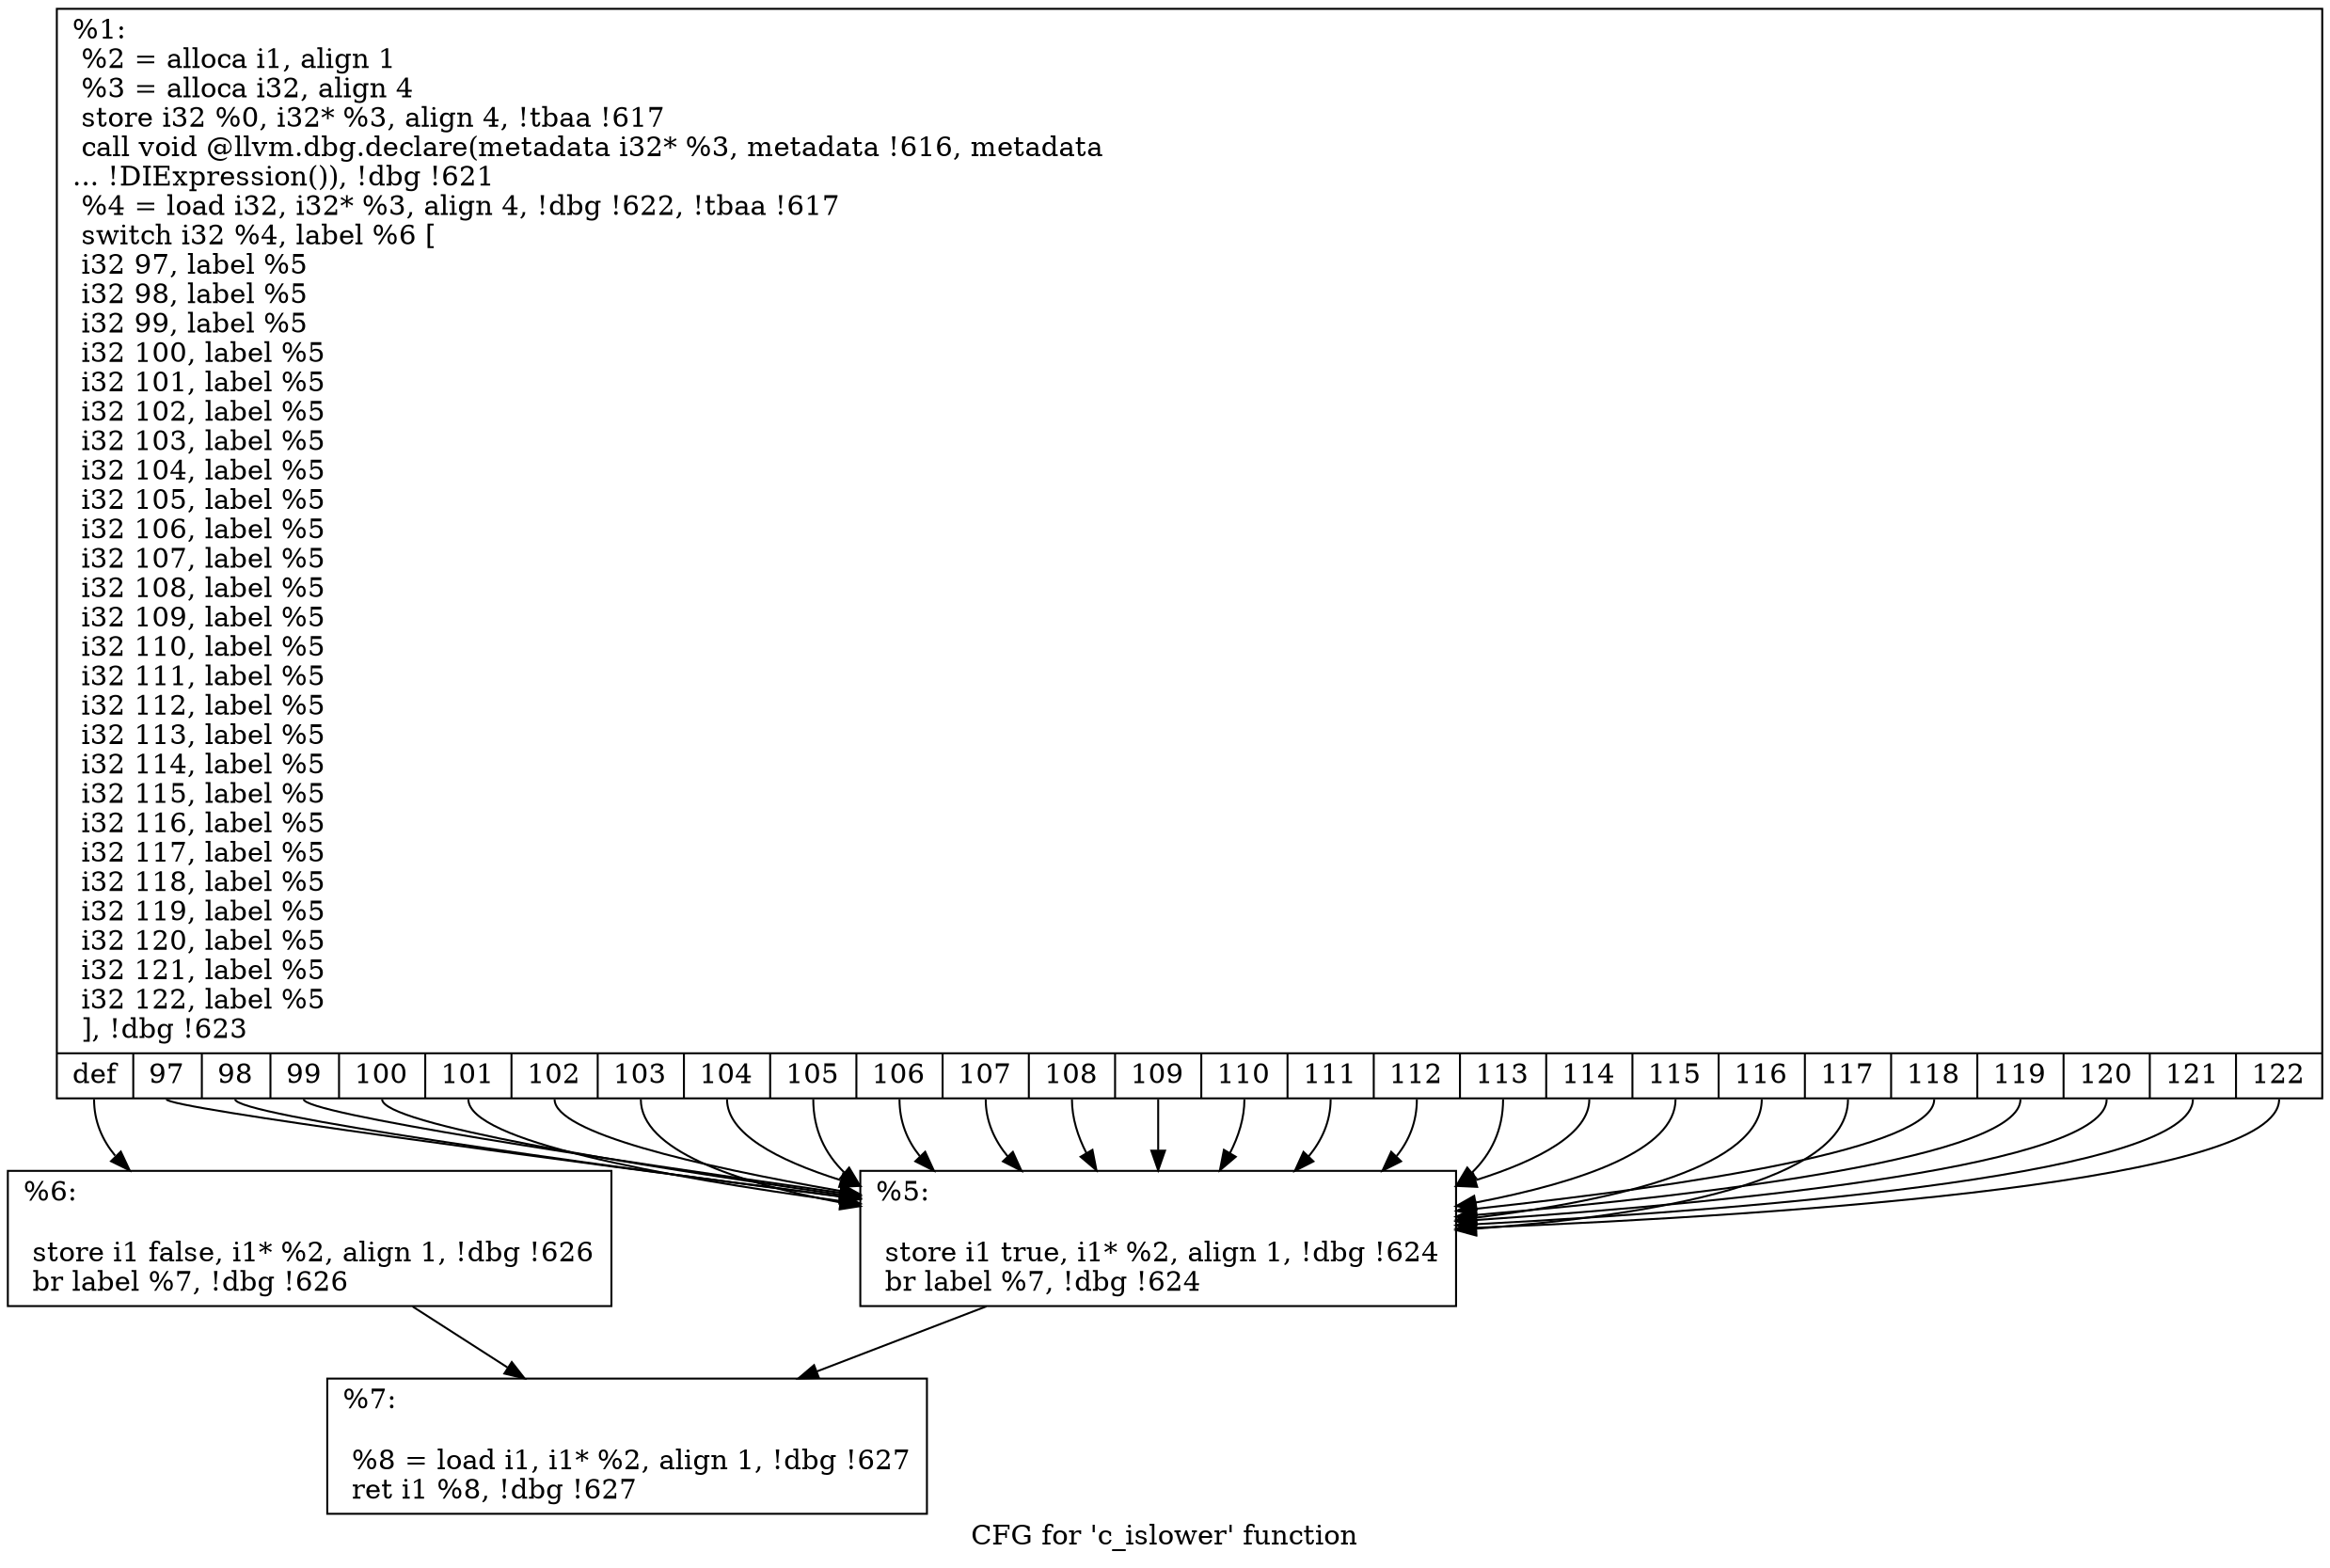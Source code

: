 digraph "CFG for 'c_islower' function" {
	label="CFG for 'c_islower' function";

	Node0x14f2e20 [shape=record,label="{%1:\l  %2 = alloca i1, align 1\l  %3 = alloca i32, align 4\l  store i32 %0, i32* %3, align 4, !tbaa !617\l  call void @llvm.dbg.declare(metadata i32* %3, metadata !616, metadata\l... !DIExpression()), !dbg !621\l  %4 = load i32, i32* %3, align 4, !dbg !622, !tbaa !617\l  switch i32 %4, label %6 [\l    i32 97, label %5\l    i32 98, label %5\l    i32 99, label %5\l    i32 100, label %5\l    i32 101, label %5\l    i32 102, label %5\l    i32 103, label %5\l    i32 104, label %5\l    i32 105, label %5\l    i32 106, label %5\l    i32 107, label %5\l    i32 108, label %5\l    i32 109, label %5\l    i32 110, label %5\l    i32 111, label %5\l    i32 112, label %5\l    i32 113, label %5\l    i32 114, label %5\l    i32 115, label %5\l    i32 116, label %5\l    i32 117, label %5\l    i32 118, label %5\l    i32 119, label %5\l    i32 120, label %5\l    i32 121, label %5\l    i32 122, label %5\l  ], !dbg !623\l|{<s0>def|<s1>97|<s2>98|<s3>99|<s4>100|<s5>101|<s6>102|<s7>103|<s8>104|<s9>105|<s10>106|<s11>107|<s12>108|<s13>109|<s14>110|<s15>111|<s16>112|<s17>113|<s18>114|<s19>115|<s20>116|<s21>117|<s22>118|<s23>119|<s24>120|<s25>121|<s26>122}}"];
	Node0x14f2e20:s0 -> Node0x14f1160;
	Node0x14f2e20:s1 -> Node0x14f1110;
	Node0x14f2e20:s2 -> Node0x14f1110;
	Node0x14f2e20:s3 -> Node0x14f1110;
	Node0x14f2e20:s4 -> Node0x14f1110;
	Node0x14f2e20:s5 -> Node0x14f1110;
	Node0x14f2e20:s6 -> Node0x14f1110;
	Node0x14f2e20:s7 -> Node0x14f1110;
	Node0x14f2e20:s8 -> Node0x14f1110;
	Node0x14f2e20:s9 -> Node0x14f1110;
	Node0x14f2e20:s10 -> Node0x14f1110;
	Node0x14f2e20:s11 -> Node0x14f1110;
	Node0x14f2e20:s12 -> Node0x14f1110;
	Node0x14f2e20:s13 -> Node0x14f1110;
	Node0x14f2e20:s14 -> Node0x14f1110;
	Node0x14f2e20:s15 -> Node0x14f1110;
	Node0x14f2e20:s16 -> Node0x14f1110;
	Node0x14f2e20:s17 -> Node0x14f1110;
	Node0x14f2e20:s18 -> Node0x14f1110;
	Node0x14f2e20:s19 -> Node0x14f1110;
	Node0x14f2e20:s20 -> Node0x14f1110;
	Node0x14f2e20:s21 -> Node0x14f1110;
	Node0x14f2e20:s22 -> Node0x14f1110;
	Node0x14f2e20:s23 -> Node0x14f1110;
	Node0x14f2e20:s24 -> Node0x14f1110;
	Node0x14f2e20:s25 -> Node0x14f1110;
	Node0x14f2e20:s26 -> Node0x14f1110;
	Node0x14f1110 [shape=record,label="{%5:\l\l  store i1 true, i1* %2, align 1, !dbg !624\l  br label %7, !dbg !624\l}"];
	Node0x14f1110 -> Node0x14f11b0;
	Node0x14f1160 [shape=record,label="{%6:\l\l  store i1 false, i1* %2, align 1, !dbg !626\l  br label %7, !dbg !626\l}"];
	Node0x14f1160 -> Node0x14f11b0;
	Node0x14f11b0 [shape=record,label="{%7:\l\l  %8 = load i1, i1* %2, align 1, !dbg !627\l  ret i1 %8, !dbg !627\l}"];
}
